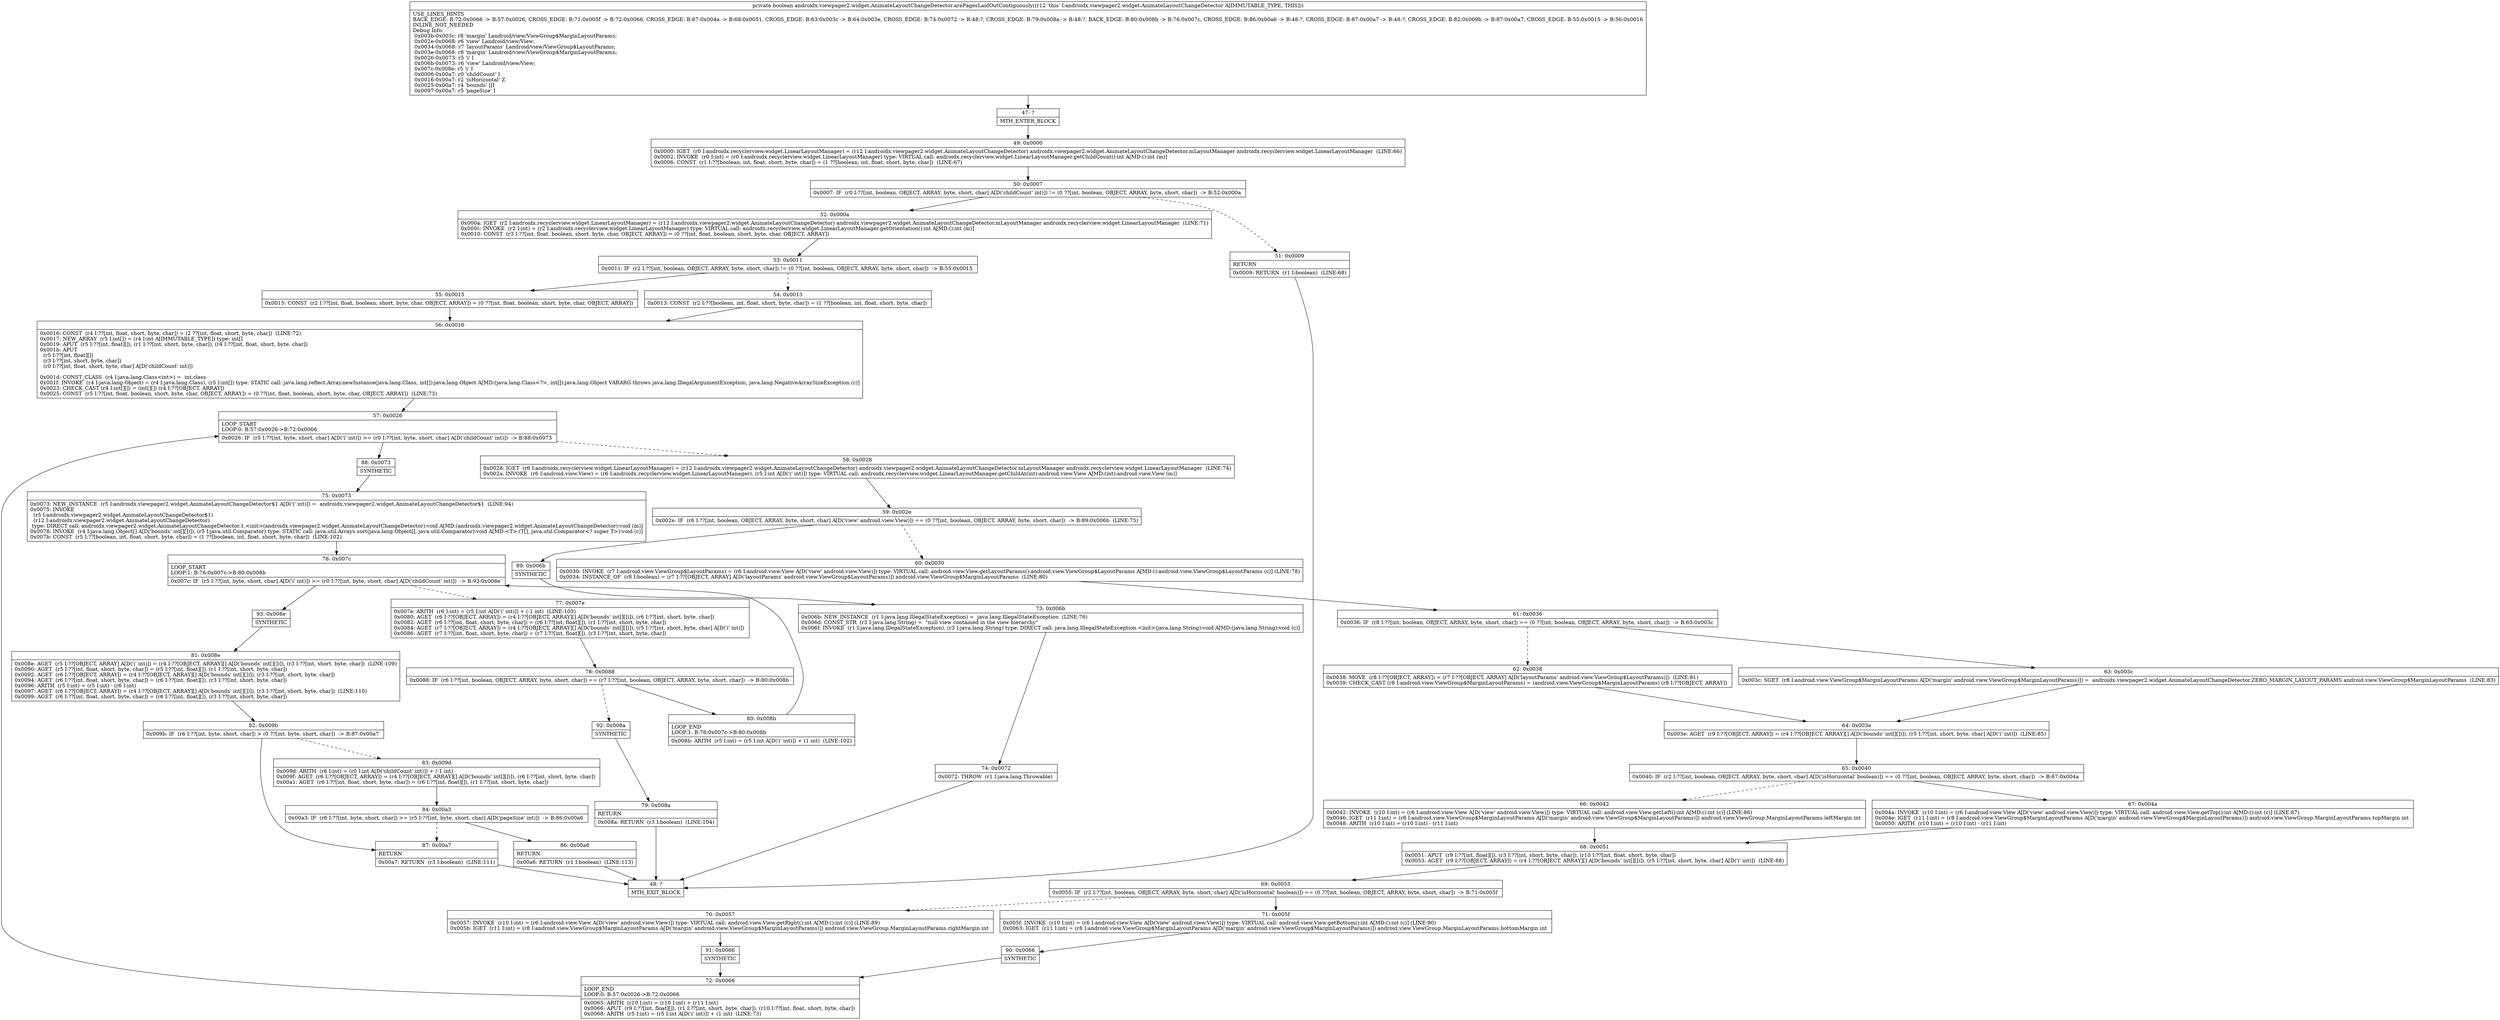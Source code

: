 digraph "CFG forandroidx.viewpager2.widget.AnimateLayoutChangeDetector.arePagesLaidOutContiguously()Z" {
Node_47 [shape=record,label="{47\:\ ?|MTH_ENTER_BLOCK\l}"];
Node_49 [shape=record,label="{49\:\ 0x0000|0x0000: IGET  (r0 I:androidx.recyclerview.widget.LinearLayoutManager) = (r12 I:androidx.viewpager2.widget.AnimateLayoutChangeDetector) androidx.viewpager2.widget.AnimateLayoutChangeDetector.mLayoutManager androidx.recyclerview.widget.LinearLayoutManager  (LINE:66)\l0x0002: INVOKE  (r0 I:int) = (r0 I:androidx.recyclerview.widget.LinearLayoutManager) type: VIRTUAL call: androidx.recyclerview.widget.LinearLayoutManager.getChildCount():int A[MD:():int (m)]\l0x0006: CONST  (r1 I:??[boolean, int, float, short, byte, char]) = (1 ??[boolean, int, float, short, byte, char])  (LINE:67)\l}"];
Node_50 [shape=record,label="{50\:\ 0x0007|0x0007: IF  (r0 I:??[int, boolean, OBJECT, ARRAY, byte, short, char] A[D('childCount' int)]) != (0 ??[int, boolean, OBJECT, ARRAY, byte, short, char])  \-\> B:52:0x000a \l}"];
Node_51 [shape=record,label="{51\:\ 0x0009|RETURN\l|0x0009: RETURN  (r1 I:boolean)  (LINE:68)\l}"];
Node_48 [shape=record,label="{48\:\ ?|MTH_EXIT_BLOCK\l}"];
Node_52 [shape=record,label="{52\:\ 0x000a|0x000a: IGET  (r2 I:androidx.recyclerview.widget.LinearLayoutManager) = (r12 I:androidx.viewpager2.widget.AnimateLayoutChangeDetector) androidx.viewpager2.widget.AnimateLayoutChangeDetector.mLayoutManager androidx.recyclerview.widget.LinearLayoutManager  (LINE:71)\l0x000c: INVOKE  (r2 I:int) = (r2 I:androidx.recyclerview.widget.LinearLayoutManager) type: VIRTUAL call: androidx.recyclerview.widget.LinearLayoutManager.getOrientation():int A[MD:():int (m)]\l0x0010: CONST  (r3 I:??[int, float, boolean, short, byte, char, OBJECT, ARRAY]) = (0 ??[int, float, boolean, short, byte, char, OBJECT, ARRAY]) \l}"];
Node_53 [shape=record,label="{53\:\ 0x0011|0x0011: IF  (r2 I:??[int, boolean, OBJECT, ARRAY, byte, short, char]) != (0 ??[int, boolean, OBJECT, ARRAY, byte, short, char])  \-\> B:55:0x0015 \l}"];
Node_54 [shape=record,label="{54\:\ 0x0013|0x0013: CONST  (r2 I:??[boolean, int, float, short, byte, char]) = (1 ??[boolean, int, float, short, byte, char]) \l}"];
Node_56 [shape=record,label="{56\:\ 0x0016|0x0016: CONST  (r4 I:??[int, float, short, byte, char]) = (2 ??[int, float, short, byte, char])  (LINE:72)\l0x0017: NEW_ARRAY  (r5 I:int[]) = (r4 I:int A[IMMUTABLE_TYPE]) type: int[] \l0x0019: APUT  (r5 I:??[int, float][]), (r1 I:??[int, short, byte, char]), (r4 I:??[int, float, short, byte, char]) \l0x001b: APUT  \l  (r5 I:??[int, float][])\l  (r3 I:??[int, short, byte, char])\l  (r0 I:??[int, float, short, byte, char] A[D('childCount' int)])\l \l0x001d: CONST_CLASS  (r4 I:java.lang.Class\<int\>) =  int.class \l0x001f: INVOKE  (r4 I:java.lang.Object) = (r4 I:java.lang.Class), (r5 I:int[]) type: STATIC call: java.lang.reflect.Array.newInstance(java.lang.Class, int[]):java.lang.Object A[MD:(java.lang.Class\<?\>, int[]):java.lang.Object VARARG throws java.lang.IllegalArgumentException, java.lang.NegativeArraySizeException (c)]\l0x0023: CHECK_CAST (r4 I:int[][]) = (int[][]) (r4 I:??[OBJECT, ARRAY]) \l0x0025: CONST  (r5 I:??[int, float, boolean, short, byte, char, OBJECT, ARRAY]) = (0 ??[int, float, boolean, short, byte, char, OBJECT, ARRAY])  (LINE:73)\l}"];
Node_57 [shape=record,label="{57\:\ 0x0026|LOOP_START\lLOOP:0: B:57:0x0026\-\>B:72:0x0066\l|0x0026: IF  (r5 I:??[int, byte, short, char] A[D('i' int)]) \>= (r0 I:??[int, byte, short, char] A[D('childCount' int)])  \-\> B:88:0x0073 \l}"];
Node_58 [shape=record,label="{58\:\ 0x0028|0x0028: IGET  (r6 I:androidx.recyclerview.widget.LinearLayoutManager) = (r12 I:androidx.viewpager2.widget.AnimateLayoutChangeDetector) androidx.viewpager2.widget.AnimateLayoutChangeDetector.mLayoutManager androidx.recyclerview.widget.LinearLayoutManager  (LINE:74)\l0x002a: INVOKE  (r6 I:android.view.View) = (r6 I:androidx.recyclerview.widget.LinearLayoutManager), (r5 I:int A[D('i' int)]) type: VIRTUAL call: androidx.recyclerview.widget.LinearLayoutManager.getChildAt(int):android.view.View A[MD:(int):android.view.View (m)]\l}"];
Node_59 [shape=record,label="{59\:\ 0x002e|0x002e: IF  (r6 I:??[int, boolean, OBJECT, ARRAY, byte, short, char] A[D('view' android.view.View)]) == (0 ??[int, boolean, OBJECT, ARRAY, byte, short, char])  \-\> B:89:0x006b  (LINE:75)\l}"];
Node_60 [shape=record,label="{60\:\ 0x0030|0x0030: INVOKE  (r7 I:android.view.ViewGroup$LayoutParams) = (r6 I:android.view.View A[D('view' android.view.View)]) type: VIRTUAL call: android.view.View.getLayoutParams():android.view.ViewGroup$LayoutParams A[MD:():android.view.ViewGroup$LayoutParams (c)] (LINE:78)\l0x0034: INSTANCE_OF  (r8 I:boolean) = (r7 I:??[OBJECT, ARRAY] A[D('layoutParams' android.view.ViewGroup$LayoutParams)]) android.view.ViewGroup$MarginLayoutParams  (LINE:80)\l}"];
Node_61 [shape=record,label="{61\:\ 0x0036|0x0036: IF  (r8 I:??[int, boolean, OBJECT, ARRAY, byte, short, char]) == (0 ??[int, boolean, OBJECT, ARRAY, byte, short, char])  \-\> B:63:0x003c \l}"];
Node_62 [shape=record,label="{62\:\ 0x0038|0x0038: MOVE  (r8 I:??[OBJECT, ARRAY]) = (r7 I:??[OBJECT, ARRAY] A[D('layoutParams' android.view.ViewGroup$LayoutParams)])  (LINE:81)\l0x0039: CHECK_CAST (r8 I:android.view.ViewGroup$MarginLayoutParams) = (android.view.ViewGroup$MarginLayoutParams) (r8 I:??[OBJECT, ARRAY]) \l}"];
Node_64 [shape=record,label="{64\:\ 0x003e|0x003e: AGET  (r9 I:??[OBJECT, ARRAY]) = (r4 I:??[OBJECT, ARRAY][] A[D('bounds' int[][])]), (r5 I:??[int, short, byte, char] A[D('i' int)])  (LINE:85)\l}"];
Node_65 [shape=record,label="{65\:\ 0x0040|0x0040: IF  (r2 I:??[int, boolean, OBJECT, ARRAY, byte, short, char] A[D('isHorizontal' boolean)]) == (0 ??[int, boolean, OBJECT, ARRAY, byte, short, char])  \-\> B:67:0x004a \l}"];
Node_66 [shape=record,label="{66\:\ 0x0042|0x0042: INVOKE  (r10 I:int) = (r6 I:android.view.View A[D('view' android.view.View)]) type: VIRTUAL call: android.view.View.getLeft():int A[MD:():int (c)] (LINE:86)\l0x0046: IGET  (r11 I:int) = (r8 I:android.view.ViewGroup$MarginLayoutParams A[D('margin' android.view.ViewGroup$MarginLayoutParams)]) android.view.ViewGroup.MarginLayoutParams.leftMargin int \l0x0048: ARITH  (r10 I:int) = (r10 I:int) \- (r11 I:int) \l}"];
Node_68 [shape=record,label="{68\:\ 0x0051|0x0051: APUT  (r9 I:??[int, float][]), (r3 I:??[int, short, byte, char]), (r10 I:??[int, float, short, byte, char]) \l0x0053: AGET  (r9 I:??[OBJECT, ARRAY]) = (r4 I:??[OBJECT, ARRAY][] A[D('bounds' int[][])]), (r5 I:??[int, short, byte, char] A[D('i' int)])  (LINE:88)\l}"];
Node_69 [shape=record,label="{69\:\ 0x0055|0x0055: IF  (r2 I:??[int, boolean, OBJECT, ARRAY, byte, short, char] A[D('isHorizontal' boolean)]) == (0 ??[int, boolean, OBJECT, ARRAY, byte, short, char])  \-\> B:71:0x005f \l}"];
Node_70 [shape=record,label="{70\:\ 0x0057|0x0057: INVOKE  (r10 I:int) = (r6 I:android.view.View A[D('view' android.view.View)]) type: VIRTUAL call: android.view.View.getRight():int A[MD:():int (c)] (LINE:89)\l0x005b: IGET  (r11 I:int) = (r8 I:android.view.ViewGroup$MarginLayoutParams A[D('margin' android.view.ViewGroup$MarginLayoutParams)]) android.view.ViewGroup.MarginLayoutParams.rightMargin int \l}"];
Node_91 [shape=record,label="{91\:\ 0x0066|SYNTHETIC\l}"];
Node_72 [shape=record,label="{72\:\ 0x0066|LOOP_END\lLOOP:0: B:57:0x0026\-\>B:72:0x0066\l|0x0065: ARITH  (r10 I:int) = (r10 I:int) + (r11 I:int) \l0x0066: APUT  (r9 I:??[int, float][]), (r1 I:??[int, short, byte, char]), (r10 I:??[int, float, short, byte, char]) \l0x0068: ARITH  (r5 I:int) = (r5 I:int A[D('i' int)]) + (1 int)  (LINE:73)\l}"];
Node_71 [shape=record,label="{71\:\ 0x005f|0x005f: INVOKE  (r10 I:int) = (r6 I:android.view.View A[D('view' android.view.View)]) type: VIRTUAL call: android.view.View.getBottom():int A[MD:():int (c)] (LINE:90)\l0x0063: IGET  (r11 I:int) = (r8 I:android.view.ViewGroup$MarginLayoutParams A[D('margin' android.view.ViewGroup$MarginLayoutParams)]) android.view.ViewGroup.MarginLayoutParams.bottomMargin int \l}"];
Node_90 [shape=record,label="{90\:\ 0x0066|SYNTHETIC\l}"];
Node_67 [shape=record,label="{67\:\ 0x004a|0x004a: INVOKE  (r10 I:int) = (r6 I:android.view.View A[D('view' android.view.View)]) type: VIRTUAL call: android.view.View.getTop():int A[MD:():int (c)] (LINE:87)\l0x004e: IGET  (r11 I:int) = (r8 I:android.view.ViewGroup$MarginLayoutParams A[D('margin' android.view.ViewGroup$MarginLayoutParams)]) android.view.ViewGroup.MarginLayoutParams.topMargin int \l0x0050: ARITH  (r10 I:int) = (r10 I:int) \- (r11 I:int) \l}"];
Node_63 [shape=record,label="{63\:\ 0x003c|0x003c: SGET  (r8 I:android.view.ViewGroup$MarginLayoutParams A[D('margin' android.view.ViewGroup$MarginLayoutParams)]) =  androidx.viewpager2.widget.AnimateLayoutChangeDetector.ZERO_MARGIN_LAYOUT_PARAMS android.view.ViewGroup$MarginLayoutParams  (LINE:83)\l}"];
Node_89 [shape=record,label="{89\:\ 0x006b|SYNTHETIC\l}"];
Node_73 [shape=record,label="{73\:\ 0x006b|0x006b: NEW_INSTANCE  (r1 I:java.lang.IllegalStateException) =  java.lang.IllegalStateException  (LINE:76)\l0x006d: CONST_STR  (r3 I:java.lang.String) =  \"null view contained in the view hierarchy\" \l0x006f: INVOKE  (r1 I:java.lang.IllegalStateException), (r3 I:java.lang.String) type: DIRECT call: java.lang.IllegalStateException.\<init\>(java.lang.String):void A[MD:(java.lang.String):void (c)]\l}"];
Node_74 [shape=record,label="{74\:\ 0x0072|0x0072: THROW  (r1 I:java.lang.Throwable) \l}"];
Node_88 [shape=record,label="{88\:\ 0x0073|SYNTHETIC\l}"];
Node_75 [shape=record,label="{75\:\ 0x0073|0x0073: NEW_INSTANCE  (r5 I:androidx.viewpager2.widget.AnimateLayoutChangeDetector$1 A[D('i' int)]) =  androidx.viewpager2.widget.AnimateLayoutChangeDetector$1  (LINE:94)\l0x0075: INVOKE  \l  (r5 I:androidx.viewpager2.widget.AnimateLayoutChangeDetector$1)\l  (r12 I:androidx.viewpager2.widget.AnimateLayoutChangeDetector)\l type: DIRECT call: androidx.viewpager2.widget.AnimateLayoutChangeDetector.1.\<init\>(androidx.viewpager2.widget.AnimateLayoutChangeDetector):void A[MD:(androidx.viewpager2.widget.AnimateLayoutChangeDetector):void (m)]\l0x0078: INVOKE  (r4 I:java.lang.Object[] A[D('bounds' int[][])]), (r5 I:java.util.Comparator) type: STATIC call: java.util.Arrays.sort(java.lang.Object[], java.util.Comparator):void A[MD:\<T\>:(T[], java.util.Comparator\<? super T\>):void (c)]\l0x007b: CONST  (r5 I:??[boolean, int, float, short, byte, char]) = (1 ??[boolean, int, float, short, byte, char])  (LINE:102)\l}"];
Node_76 [shape=record,label="{76\:\ 0x007c|LOOP_START\lLOOP:1: B:76:0x007c\-\>B:80:0x008b\l|0x007c: IF  (r5 I:??[int, byte, short, char] A[D('i' int)]) \>= (r0 I:??[int, byte, short, char] A[D('childCount' int)])  \-\> B:93:0x008e \l}"];
Node_77 [shape=record,label="{77\:\ 0x007e|0x007e: ARITH  (r6 I:int) = (r5 I:int A[D('i' int)]) + (\-1 int)  (LINE:103)\l0x0080: AGET  (r6 I:??[OBJECT, ARRAY]) = (r4 I:??[OBJECT, ARRAY][] A[D('bounds' int[][])]), (r6 I:??[int, short, byte, char]) \l0x0082: AGET  (r6 I:??[int, float, short, byte, char]) = (r6 I:??[int, float][]), (r1 I:??[int, short, byte, char]) \l0x0084: AGET  (r7 I:??[OBJECT, ARRAY]) = (r4 I:??[OBJECT, ARRAY][] A[D('bounds' int[][])]), (r5 I:??[int, short, byte, char] A[D('i' int)]) \l0x0086: AGET  (r7 I:??[int, float, short, byte, char]) = (r7 I:??[int, float][]), (r3 I:??[int, short, byte, char]) \l}"];
Node_78 [shape=record,label="{78\:\ 0x0088|0x0088: IF  (r6 I:??[int, boolean, OBJECT, ARRAY, byte, short, char]) == (r7 I:??[int, boolean, OBJECT, ARRAY, byte, short, char])  \-\> B:80:0x008b \l}"];
Node_80 [shape=record,label="{80\:\ 0x008b|LOOP_END\lLOOP:1: B:76:0x007c\-\>B:80:0x008b\l|0x008b: ARITH  (r5 I:int) = (r5 I:int A[D('i' int)]) + (1 int)  (LINE:102)\l}"];
Node_92 [shape=record,label="{92\:\ 0x008a|SYNTHETIC\l}"];
Node_79 [shape=record,label="{79\:\ 0x008a|RETURN\l|0x008a: RETURN  (r3 I:boolean)  (LINE:104)\l}"];
Node_93 [shape=record,label="{93\:\ 0x008e|SYNTHETIC\l}"];
Node_81 [shape=record,label="{81\:\ 0x008e|0x008e: AGET  (r5 I:??[OBJECT, ARRAY] A[D('i' int)]) = (r4 I:??[OBJECT, ARRAY][] A[D('bounds' int[][])]), (r3 I:??[int, short, byte, char])  (LINE:109)\l0x0090: AGET  (r5 I:??[int, float, short, byte, char]) = (r5 I:??[int, float][]), (r1 I:??[int, short, byte, char]) \l0x0092: AGET  (r6 I:??[OBJECT, ARRAY]) = (r4 I:??[OBJECT, ARRAY][] A[D('bounds' int[][])]), (r3 I:??[int, short, byte, char]) \l0x0094: AGET  (r6 I:??[int, float, short, byte, char]) = (r6 I:??[int, float][]), (r3 I:??[int, short, byte, char]) \l0x0096: ARITH  (r5 I:int) = (r5 I:int) \- (r6 I:int) \l0x0097: AGET  (r6 I:??[OBJECT, ARRAY]) = (r4 I:??[OBJECT, ARRAY][] A[D('bounds' int[][])]), (r3 I:??[int, short, byte, char])  (LINE:110)\l0x0099: AGET  (r6 I:??[int, float, short, byte, char]) = (r6 I:??[int, float][]), (r3 I:??[int, short, byte, char]) \l}"];
Node_82 [shape=record,label="{82\:\ 0x009b|0x009b: IF  (r6 I:??[int, byte, short, char]) \> (0 ??[int, byte, short, char])  \-\> B:87:0x00a7 \l}"];
Node_83 [shape=record,label="{83\:\ 0x009d|0x009d: ARITH  (r6 I:int) = (r0 I:int A[D('childCount' int)]) + (\-1 int) \l0x009f: AGET  (r6 I:??[OBJECT, ARRAY]) = (r4 I:??[OBJECT, ARRAY][] A[D('bounds' int[][])]), (r6 I:??[int, short, byte, char]) \l0x00a1: AGET  (r6 I:??[int, float, short, byte, char]) = (r6 I:??[int, float][]), (r1 I:??[int, short, byte, char]) \l}"];
Node_84 [shape=record,label="{84\:\ 0x00a3|0x00a3: IF  (r6 I:??[int, byte, short, char]) \>= (r5 I:??[int, byte, short, char] A[D('pageSize' int)])  \-\> B:86:0x00a6 \l}"];
Node_86 [shape=record,label="{86\:\ 0x00a6|RETURN\l|0x00a6: RETURN  (r1 I:boolean)  (LINE:113)\l}"];
Node_87 [shape=record,label="{87\:\ 0x00a7|RETURN\l|0x00a7: RETURN  (r3 I:boolean)  (LINE:111)\l}"];
Node_55 [shape=record,label="{55\:\ 0x0015|0x0015: CONST  (r2 I:??[int, float, boolean, short, byte, char, OBJECT, ARRAY]) = (0 ??[int, float, boolean, short, byte, char, OBJECT, ARRAY]) \l}"];
MethodNode[shape=record,label="{private boolean androidx.viewpager2.widget.AnimateLayoutChangeDetector.arePagesLaidOutContiguously((r12 'this' I:androidx.viewpager2.widget.AnimateLayoutChangeDetector A[IMMUTABLE_TYPE, THIS]))  | USE_LINES_HINTS\lBACK_EDGE: B:72:0x0066 \-\> B:57:0x0026, CROSS_EDGE: B:71:0x005f \-\> B:72:0x0066, CROSS_EDGE: B:67:0x004a \-\> B:68:0x0051, CROSS_EDGE: B:63:0x003c \-\> B:64:0x003e, CROSS_EDGE: B:74:0x0072 \-\> B:48:?, CROSS_EDGE: B:79:0x008a \-\> B:48:?, BACK_EDGE: B:80:0x008b \-\> B:76:0x007c, CROSS_EDGE: B:86:0x00a6 \-\> B:48:?, CROSS_EDGE: B:87:0x00a7 \-\> B:48:?, CROSS_EDGE: B:82:0x009b \-\> B:87:0x00a7, CROSS_EDGE: B:55:0x0015 \-\> B:56:0x0016\lINLINE_NOT_NEEDED\lDebug Info:\l  0x003b\-0x003c: r8 'margin' Landroid\/view\/ViewGroup$MarginLayoutParams;\l  0x002e\-0x0068: r6 'view' Landroid\/view\/View;\l  0x0034\-0x0068: r7 'layoutParams' Landroid\/view\/ViewGroup$LayoutParams;\l  0x003e\-0x0068: r8 'margin' Landroid\/view\/ViewGroup$MarginLayoutParams;\l  0x0026\-0x0073: r5 'i' I\l  0x006b\-0x0073: r6 'view' Landroid\/view\/View;\l  0x007c\-0x008e: r5 'i' I\l  0x0006\-0x00a7: r0 'childCount' I\l  0x0016\-0x00a7: r2 'isHorizontal' Z\l  0x0025\-0x00a7: r4 'bounds' [[I\l  0x0097\-0x00a7: r5 'pageSize' I\l}"];
MethodNode -> Node_47;Node_47 -> Node_49;
Node_49 -> Node_50;
Node_50 -> Node_51[style=dashed];
Node_50 -> Node_52;
Node_51 -> Node_48;
Node_52 -> Node_53;
Node_53 -> Node_54[style=dashed];
Node_53 -> Node_55;
Node_54 -> Node_56;
Node_56 -> Node_57;
Node_57 -> Node_58[style=dashed];
Node_57 -> Node_88;
Node_58 -> Node_59;
Node_59 -> Node_60[style=dashed];
Node_59 -> Node_89;
Node_60 -> Node_61;
Node_61 -> Node_62[style=dashed];
Node_61 -> Node_63;
Node_62 -> Node_64;
Node_64 -> Node_65;
Node_65 -> Node_66[style=dashed];
Node_65 -> Node_67;
Node_66 -> Node_68;
Node_68 -> Node_69;
Node_69 -> Node_70[style=dashed];
Node_69 -> Node_71;
Node_70 -> Node_91;
Node_91 -> Node_72;
Node_72 -> Node_57;
Node_71 -> Node_90;
Node_90 -> Node_72;
Node_67 -> Node_68;
Node_63 -> Node_64;
Node_89 -> Node_73;
Node_73 -> Node_74;
Node_74 -> Node_48;
Node_88 -> Node_75;
Node_75 -> Node_76;
Node_76 -> Node_77[style=dashed];
Node_76 -> Node_93;
Node_77 -> Node_78;
Node_78 -> Node_80;
Node_78 -> Node_92[style=dashed];
Node_80 -> Node_76;
Node_92 -> Node_79;
Node_79 -> Node_48;
Node_93 -> Node_81;
Node_81 -> Node_82;
Node_82 -> Node_83[style=dashed];
Node_82 -> Node_87;
Node_83 -> Node_84;
Node_84 -> Node_86;
Node_84 -> Node_87[style=dashed];
Node_86 -> Node_48;
Node_87 -> Node_48;
Node_55 -> Node_56;
}

